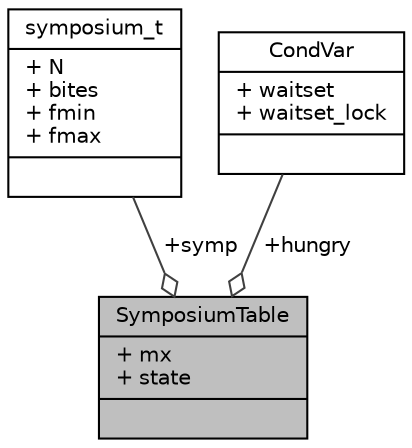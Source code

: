 digraph "SymposiumTable"
{
  edge [fontname="Helvetica",fontsize="10",labelfontname="Helvetica",labelfontsize="10"];
  node [fontname="Helvetica",fontsize="10",shape=record];
  Node1 [label="{SymposiumTable\n|+ mx\l+ state\l|}",height=0.2,width=0.4,color="black", fillcolor="grey75", style="filled", fontcolor="black"];
  Node2 -> Node1 [color="grey25",fontsize="10",style="solid",label=" +symp" ,arrowhead="odiamond"];
  Node2 [label="{symposium_t\n|+ N\l+ bites\l+ fmin\l+ fmax\l|}",height=0.2,width=0.4,color="black", fillcolor="white", style="filled",URL="$structsymposium__t.html",tooltip="A symposium definition. "];
  Node3 -> Node1 [color="grey25",fontsize="10",style="solid",label=" +hungry" ,arrowhead="odiamond"];
  Node3 [label="{CondVar\n|+ waitset\l+ waitset_lock\l|}",height=0.2,width=0.4,color="black", fillcolor="white", style="filled",URL="$structCondVar.html",tooltip="Condition variables. "];
}
